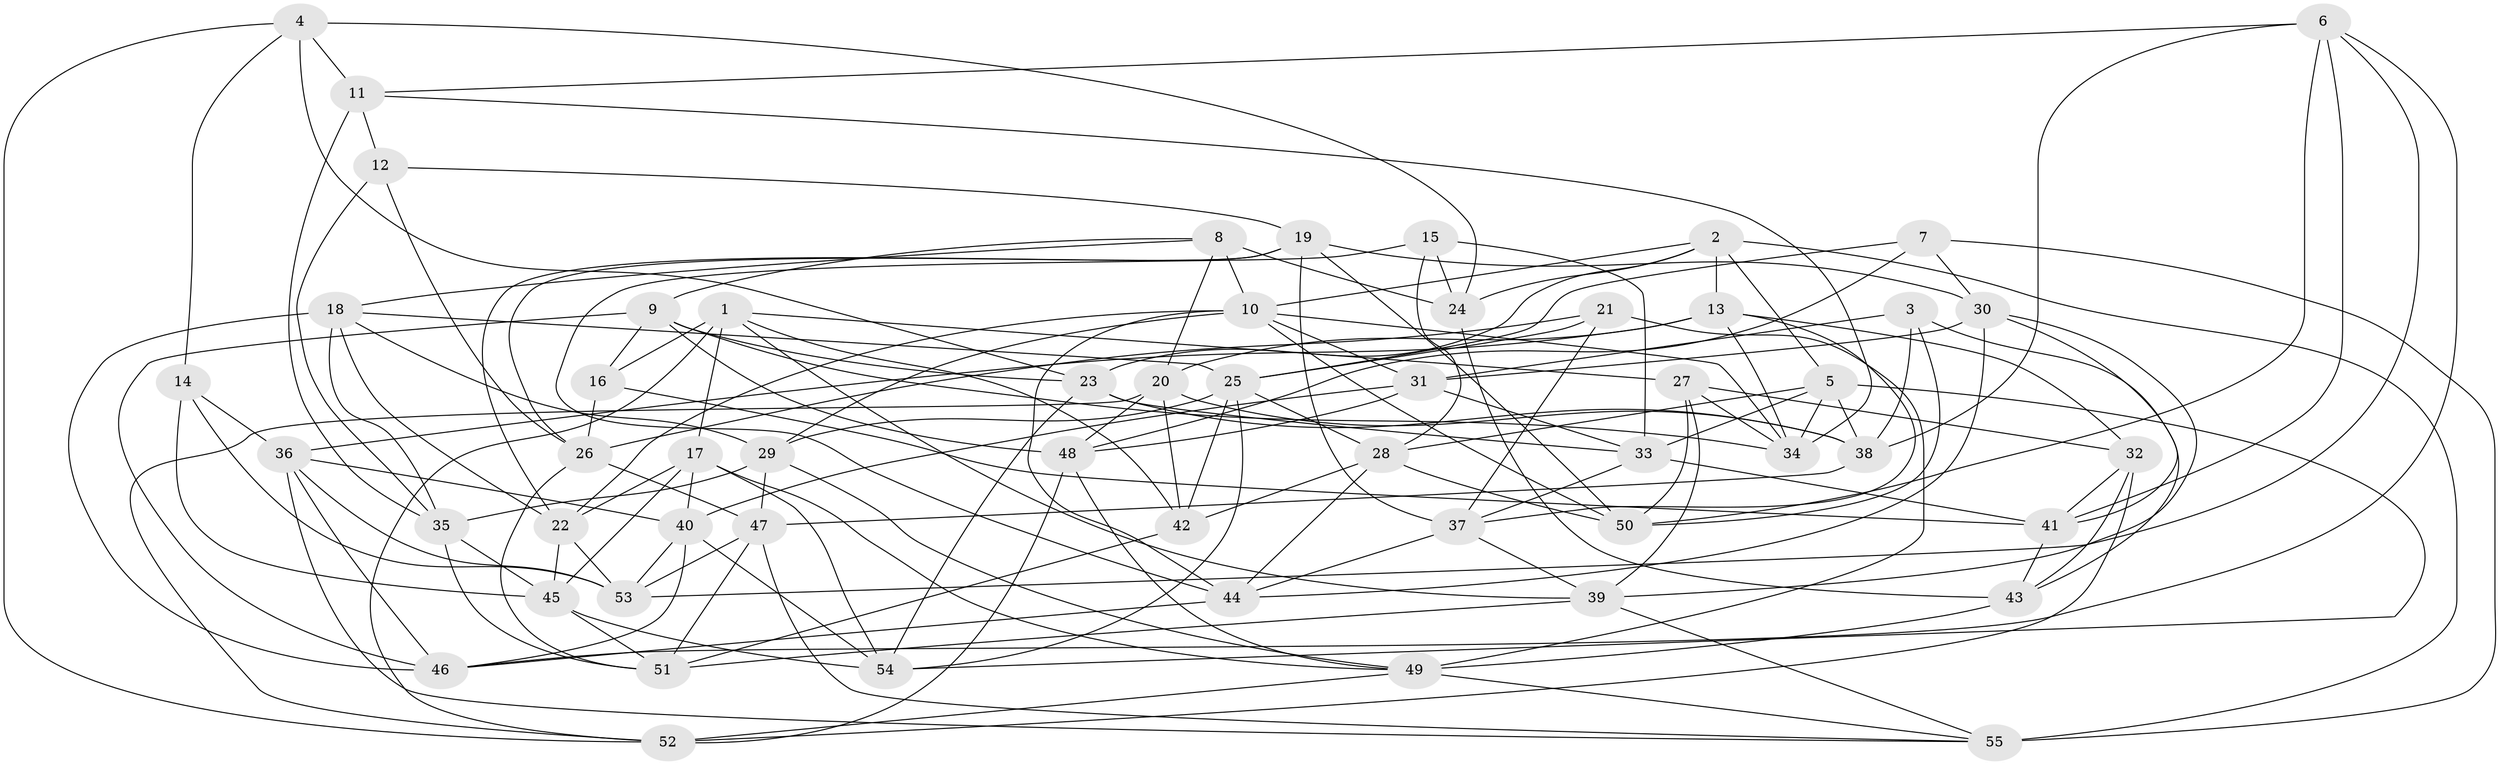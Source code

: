 // original degree distribution, {4: 1.0}
// Generated by graph-tools (version 1.1) at 2025/50/03/09/25 03:50:50]
// undirected, 55 vertices, 156 edges
graph export_dot {
graph [start="1"]
  node [color=gray90,style=filled];
  1;
  2;
  3;
  4;
  5;
  6;
  7;
  8;
  9;
  10;
  11;
  12;
  13;
  14;
  15;
  16;
  17;
  18;
  19;
  20;
  21;
  22;
  23;
  24;
  25;
  26;
  27;
  28;
  29;
  30;
  31;
  32;
  33;
  34;
  35;
  36;
  37;
  38;
  39;
  40;
  41;
  42;
  43;
  44;
  45;
  46;
  47;
  48;
  49;
  50;
  51;
  52;
  53;
  54;
  55;
  1 -- 16 [weight=1.0];
  1 -- 17 [weight=1.0];
  1 -- 27 [weight=1.0];
  1 -- 39 [weight=1.0];
  1 -- 42 [weight=1.0];
  1 -- 52 [weight=1.0];
  2 -- 5 [weight=1.0];
  2 -- 10 [weight=1.0];
  2 -- 13 [weight=1.0];
  2 -- 23 [weight=1.0];
  2 -- 24 [weight=1.0];
  2 -- 55 [weight=1.0];
  3 -- 31 [weight=1.0];
  3 -- 38 [weight=1.0];
  3 -- 43 [weight=1.0];
  3 -- 50 [weight=1.0];
  4 -- 11 [weight=2.0];
  4 -- 14 [weight=1.0];
  4 -- 23 [weight=1.0];
  4 -- 24 [weight=1.0];
  4 -- 52 [weight=1.0];
  5 -- 28 [weight=1.0];
  5 -- 33 [weight=1.0];
  5 -- 34 [weight=1.0];
  5 -- 38 [weight=1.0];
  5 -- 54 [weight=1.0];
  6 -- 11 [weight=1.0];
  6 -- 38 [weight=1.0];
  6 -- 41 [weight=1.0];
  6 -- 46 [weight=1.0];
  6 -- 50 [weight=1.0];
  6 -- 53 [weight=1.0];
  7 -- 25 [weight=1.0];
  7 -- 30 [weight=1.0];
  7 -- 48 [weight=1.0];
  7 -- 55 [weight=1.0];
  8 -- 9 [weight=1.0];
  8 -- 10 [weight=1.0];
  8 -- 18 [weight=1.0];
  8 -- 20 [weight=1.0];
  8 -- 24 [weight=2.0];
  9 -- 16 [weight=1.0];
  9 -- 23 [weight=1.0];
  9 -- 34 [weight=1.0];
  9 -- 46 [weight=1.0];
  9 -- 48 [weight=1.0];
  10 -- 22 [weight=1.0];
  10 -- 29 [weight=1.0];
  10 -- 31 [weight=1.0];
  10 -- 34 [weight=1.0];
  10 -- 44 [weight=1.0];
  10 -- 50 [weight=1.0];
  11 -- 12 [weight=1.0];
  11 -- 34 [weight=1.0];
  11 -- 35 [weight=1.0];
  12 -- 19 [weight=1.0];
  12 -- 26 [weight=1.0];
  12 -- 35 [weight=1.0];
  13 -- 20 [weight=1.0];
  13 -- 32 [weight=1.0];
  13 -- 34 [weight=1.0];
  13 -- 36 [weight=1.0];
  13 -- 37 [weight=1.0];
  14 -- 36 [weight=1.0];
  14 -- 45 [weight=1.0];
  14 -- 53 [weight=1.0];
  15 -- 24 [weight=1.0];
  15 -- 28 [weight=1.0];
  15 -- 33 [weight=1.0];
  15 -- 44 [weight=1.0];
  16 -- 26 [weight=1.0];
  16 -- 41 [weight=1.0];
  17 -- 22 [weight=1.0];
  17 -- 40 [weight=1.0];
  17 -- 45 [weight=1.0];
  17 -- 49 [weight=1.0];
  17 -- 54 [weight=1.0];
  18 -- 22 [weight=1.0];
  18 -- 25 [weight=1.0];
  18 -- 29 [weight=1.0];
  18 -- 35 [weight=1.0];
  18 -- 46 [weight=1.0];
  19 -- 22 [weight=1.0];
  19 -- 26 [weight=1.0];
  19 -- 30 [weight=1.0];
  19 -- 37 [weight=1.0];
  19 -- 50 [weight=1.0];
  20 -- 38 [weight=1.0];
  20 -- 42 [weight=1.0];
  20 -- 48 [weight=1.0];
  20 -- 52 [weight=1.0];
  21 -- 25 [weight=1.0];
  21 -- 26 [weight=1.0];
  21 -- 37 [weight=1.0];
  21 -- 49 [weight=1.0];
  22 -- 45 [weight=1.0];
  22 -- 53 [weight=1.0];
  23 -- 33 [weight=1.0];
  23 -- 38 [weight=1.0];
  23 -- 54 [weight=1.0];
  24 -- 43 [weight=1.0];
  25 -- 28 [weight=1.0];
  25 -- 29 [weight=1.0];
  25 -- 42 [weight=2.0];
  25 -- 54 [weight=1.0];
  26 -- 47 [weight=1.0];
  26 -- 51 [weight=1.0];
  27 -- 32 [weight=2.0];
  27 -- 34 [weight=1.0];
  27 -- 39 [weight=1.0];
  27 -- 50 [weight=1.0];
  28 -- 42 [weight=1.0];
  28 -- 44 [weight=1.0];
  28 -- 50 [weight=1.0];
  29 -- 35 [weight=1.0];
  29 -- 47 [weight=1.0];
  29 -- 49 [weight=1.0];
  30 -- 31 [weight=1.0];
  30 -- 39 [weight=1.0];
  30 -- 41 [weight=1.0];
  30 -- 44 [weight=1.0];
  31 -- 33 [weight=1.0];
  31 -- 40 [weight=1.0];
  31 -- 48 [weight=1.0];
  32 -- 41 [weight=1.0];
  32 -- 43 [weight=1.0];
  32 -- 52 [weight=1.0];
  33 -- 37 [weight=1.0];
  33 -- 41 [weight=1.0];
  35 -- 45 [weight=1.0];
  35 -- 51 [weight=1.0];
  36 -- 40 [weight=1.0];
  36 -- 46 [weight=1.0];
  36 -- 53 [weight=1.0];
  36 -- 55 [weight=1.0];
  37 -- 39 [weight=1.0];
  37 -- 44 [weight=1.0];
  38 -- 47 [weight=1.0];
  39 -- 51 [weight=1.0];
  39 -- 55 [weight=1.0];
  40 -- 46 [weight=1.0];
  40 -- 53 [weight=1.0];
  40 -- 54 [weight=1.0];
  41 -- 43 [weight=1.0];
  42 -- 51 [weight=1.0];
  43 -- 49 [weight=2.0];
  44 -- 46 [weight=1.0];
  45 -- 51 [weight=1.0];
  45 -- 54 [weight=1.0];
  47 -- 51 [weight=1.0];
  47 -- 53 [weight=1.0];
  47 -- 55 [weight=1.0];
  48 -- 49 [weight=1.0];
  48 -- 52 [weight=1.0];
  49 -- 52 [weight=1.0];
  49 -- 55 [weight=1.0];
}
